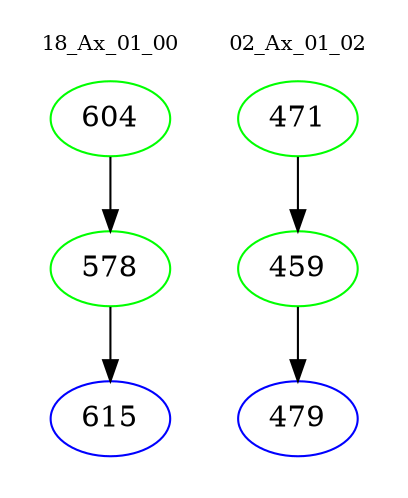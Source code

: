 digraph{
subgraph cluster_0 {
color = white
label = "18_Ax_01_00";
fontsize=10;
T0_604 [label="604", color="green"]
T0_604 -> T0_578 [color="black"]
T0_578 [label="578", color="green"]
T0_578 -> T0_615 [color="black"]
T0_615 [label="615", color="blue"]
}
subgraph cluster_1 {
color = white
label = "02_Ax_01_02";
fontsize=10;
T1_471 [label="471", color="green"]
T1_471 -> T1_459 [color="black"]
T1_459 [label="459", color="green"]
T1_459 -> T1_479 [color="black"]
T1_479 [label="479", color="blue"]
}
}
